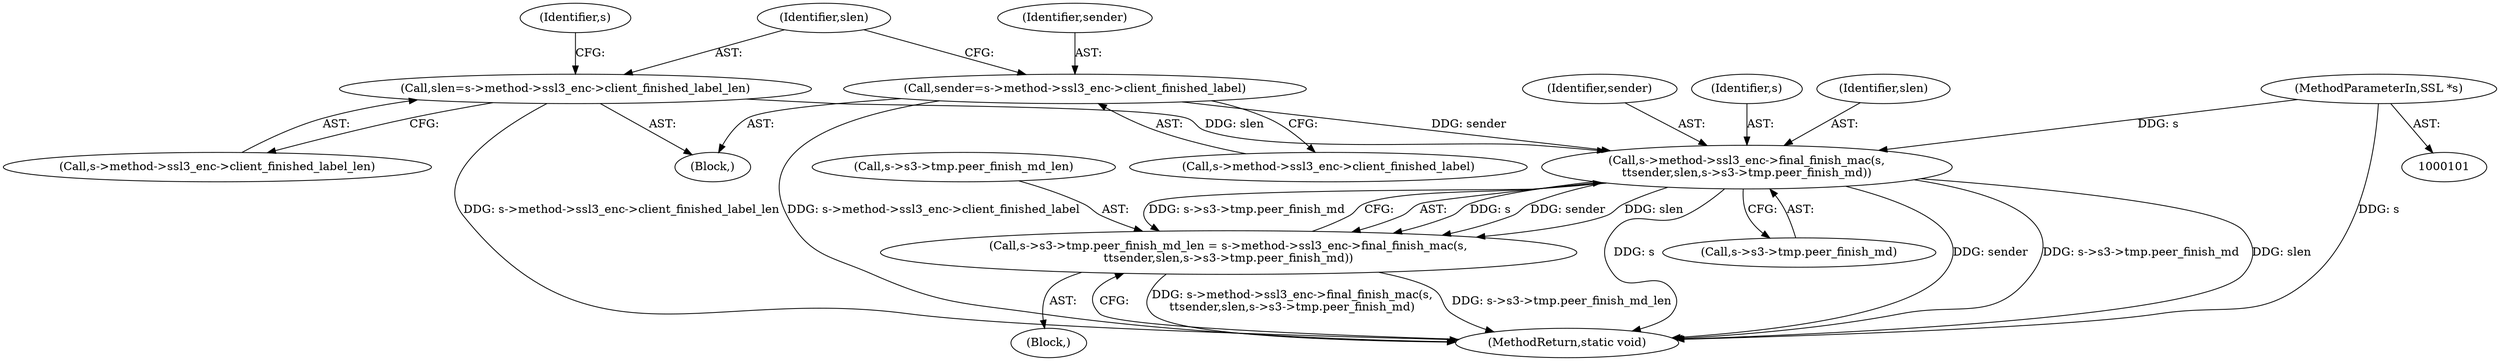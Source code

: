 digraph "0_openssl_197e0ea817ad64820789d86711d55ff50d71f631@API" {
"1000159" [label="(Call,s->method->ssl3_enc->final_finish_mac(s,\n\t\tsender,slen,s->s3->tmp.peer_finish_md))"];
"1000102" [label="(MethodParameterIn,SSL *s)"];
"1000133" [label="(Call,sender=s->method->ssl3_enc->client_finished_label)"];
"1000142" [label="(Call,slen=s->method->ssl3_enc->client_finished_label_len)"];
"1000151" [label="(Call,s->s3->tmp.peer_finish_md_len = s->method->ssl3_enc->final_finish_mac(s,\n\t\tsender,slen,s->s3->tmp.peer_finish_md))"];
"1000133" [label="(Call,sender=s->method->ssl3_enc->client_finished_label)"];
"1000134" [label="(Identifier,sender)"];
"1000155" [label="(Identifier,s)"];
"1000170" [label="(MethodReturn,static void)"];
"1000152" [label="(Call,s->s3->tmp.peer_finish_md_len)"];
"1000159" [label="(Call,s->method->ssl3_enc->final_finish_mac(s,\n\t\tsender,slen,s->s3->tmp.peer_finish_md))"];
"1000162" [label="(Identifier,slen)"];
"1000135" [label="(Call,s->method->ssl3_enc->client_finished_label)"];
"1000103" [label="(Block,)"];
"1000163" [label="(Call,s->s3->tmp.peer_finish_md)"];
"1000161" [label="(Identifier,sender)"];
"1000142" [label="(Call,slen=s->method->ssl3_enc->client_finished_label_len)"];
"1000151" [label="(Call,s->s3->tmp.peer_finish_md_len = s->method->ssl3_enc->final_finish_mac(s,\n\t\tsender,slen,s->s3->tmp.peer_finish_md))"];
"1000102" [label="(MethodParameterIn,SSL *s)"];
"1000160" [label="(Identifier,s)"];
"1000123" [label="(Block,)"];
"1000143" [label="(Identifier,slen)"];
"1000144" [label="(Call,s->method->ssl3_enc->client_finished_label_len)"];
"1000159" -> "1000151"  [label="AST: "];
"1000159" -> "1000163"  [label="CFG: "];
"1000160" -> "1000159"  [label="AST: "];
"1000161" -> "1000159"  [label="AST: "];
"1000162" -> "1000159"  [label="AST: "];
"1000163" -> "1000159"  [label="AST: "];
"1000151" -> "1000159"  [label="CFG: "];
"1000159" -> "1000170"  [label="DDG: s"];
"1000159" -> "1000170"  [label="DDG: sender"];
"1000159" -> "1000170"  [label="DDG: s->s3->tmp.peer_finish_md"];
"1000159" -> "1000170"  [label="DDG: slen"];
"1000159" -> "1000151"  [label="DDG: s"];
"1000159" -> "1000151"  [label="DDG: sender"];
"1000159" -> "1000151"  [label="DDG: slen"];
"1000159" -> "1000151"  [label="DDG: s->s3->tmp.peer_finish_md"];
"1000102" -> "1000159"  [label="DDG: s"];
"1000133" -> "1000159"  [label="DDG: sender"];
"1000142" -> "1000159"  [label="DDG: slen"];
"1000102" -> "1000101"  [label="AST: "];
"1000102" -> "1000170"  [label="DDG: s"];
"1000133" -> "1000123"  [label="AST: "];
"1000133" -> "1000135"  [label="CFG: "];
"1000134" -> "1000133"  [label="AST: "];
"1000135" -> "1000133"  [label="AST: "];
"1000143" -> "1000133"  [label="CFG: "];
"1000133" -> "1000170"  [label="DDG: s->method->ssl3_enc->client_finished_label"];
"1000142" -> "1000123"  [label="AST: "];
"1000142" -> "1000144"  [label="CFG: "];
"1000143" -> "1000142"  [label="AST: "];
"1000144" -> "1000142"  [label="AST: "];
"1000155" -> "1000142"  [label="CFG: "];
"1000142" -> "1000170"  [label="DDG: s->method->ssl3_enc->client_finished_label_len"];
"1000151" -> "1000103"  [label="AST: "];
"1000152" -> "1000151"  [label="AST: "];
"1000170" -> "1000151"  [label="CFG: "];
"1000151" -> "1000170"  [label="DDG: s->method->ssl3_enc->final_finish_mac(s,\n\t\tsender,slen,s->s3->tmp.peer_finish_md)"];
"1000151" -> "1000170"  [label="DDG: s->s3->tmp.peer_finish_md_len"];
}
